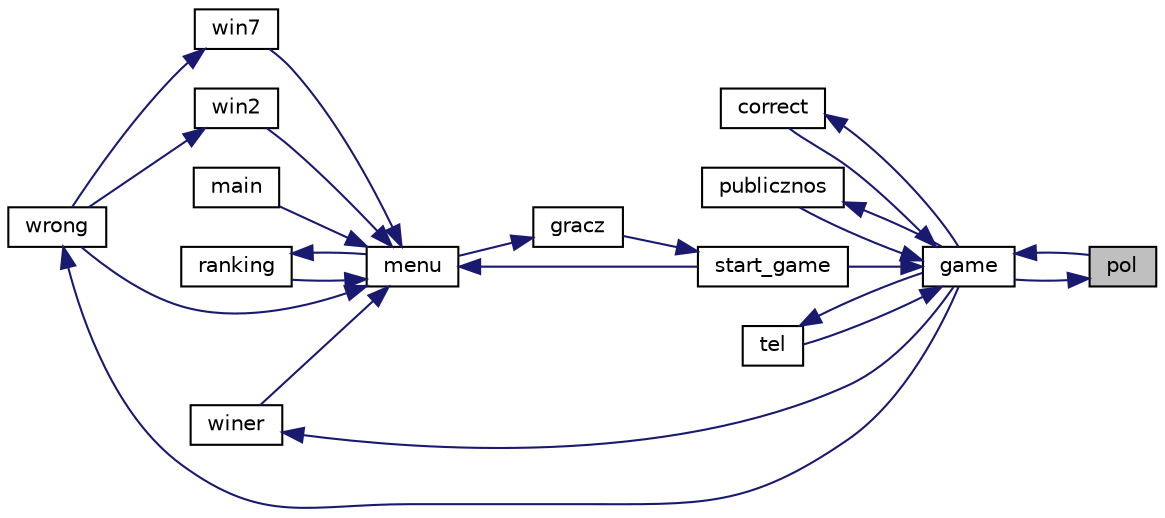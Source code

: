 digraph "pol"
{
 // LATEX_PDF_SIZE
  edge [fontname="Helvetica",fontsize="10",labelfontname="Helvetica",labelfontsize="10"];
  node [fontname="Helvetica",fontsize="10",shape=record];
  rankdir="RL";
  Node1 [label="pol",height=0.2,width=0.4,color="black", fillcolor="grey75", style="filled", fontcolor="black",tooltip=" "];
  Node1 -> Node2 [dir="back",color="midnightblue",fontsize="10",style="solid"];
  Node2 [label="game",height=0.2,width=0.4,color="black", fillcolor="white", style="filled",URL="$game_8c.html#ae6f3e0c5f2a66bad97db25981946f20c",tooltip=" "];
  Node2 -> Node3 [dir="back",color="midnightblue",fontsize="10",style="solid"];
  Node3 [label="correct",height=0.2,width=0.4,color="black", fillcolor="white", style="filled",URL="$correct_8c.html#a4fb3997ed5206a0fe28ded69b32040c5",tooltip=" "];
  Node3 -> Node2 [dir="back",color="midnightblue",fontsize="10",style="solid"];
  Node2 -> Node1 [dir="back",color="midnightblue",fontsize="10",style="solid"];
  Node2 -> Node4 [dir="back",color="midnightblue",fontsize="10",style="solid"];
  Node4 [label="publicznos",height=0.2,width=0.4,color="black", fillcolor="white", style="filled",URL="$publicznosc_8c.html#ae92597c65e749f212bc1c68c699f9a0b",tooltip=" "];
  Node4 -> Node2 [dir="back",color="midnightblue",fontsize="10",style="solid"];
  Node2 -> Node5 [dir="back",color="midnightblue",fontsize="10",style="solid"];
  Node5 [label="start_game",height=0.2,width=0.4,color="black", fillcolor="white", style="filled",URL="$start__game_8c.html#a2c5aba8bbcfd6adc2e16a6f6f2958762",tooltip=" "];
  Node5 -> Node6 [dir="back",color="midnightblue",fontsize="10",style="solid"];
  Node6 [label="gracz",height=0.2,width=0.4,color="black", fillcolor="white", style="filled",URL="$gracz_8c.html#a0d270e3f528f07f8d721a46e023d2603",tooltip=" "];
  Node6 -> Node7 [dir="back",color="midnightblue",fontsize="10",style="solid"];
  Node7 [label="menu",height=0.2,width=0.4,color="black", fillcolor="white", style="filled",URL="$menu_8c.html#a9f51153fd12f415114d050c393c9cbfc",tooltip=" "];
  Node7 -> Node8 [dir="back",color="midnightblue",fontsize="10",style="solid"];
  Node8 [label="main",height=0.2,width=0.4,color="black", fillcolor="white", style="filled",URL="$main_8c.html#ae66f6b31b5ad750f1fe042a706a4e3d4",tooltip=" "];
  Node7 -> Node9 [dir="back",color="midnightblue",fontsize="10",style="solid"];
  Node9 [label="ranking",height=0.2,width=0.4,color="black", fillcolor="white", style="filled",URL="$ranking_8c.html#a0fc40ecefc58fe1d75cdeb3badd78c30",tooltip=" "];
  Node9 -> Node7 [dir="back",color="midnightblue",fontsize="10",style="solid"];
  Node7 -> Node5 [dir="back",color="midnightblue",fontsize="10",style="solid"];
  Node7 -> Node10 [dir="back",color="midnightblue",fontsize="10",style="solid"];
  Node10 [label="win2",height=0.2,width=0.4,color="black", fillcolor="white", style="filled",URL="$win2_8c.html#a026c13fe0f79ae32b4c90a3af1c3c381",tooltip=" "];
  Node10 -> Node11 [dir="back",color="midnightblue",fontsize="10",style="solid"];
  Node11 [label="wrong",height=0.2,width=0.4,color="black", fillcolor="white", style="filled",URL="$wrong_8c.html#a2d3b1cc9b7df0a06be6835ad4d0b39c7",tooltip=" "];
  Node11 -> Node2 [dir="back",color="midnightblue",fontsize="10",style="solid"];
  Node7 -> Node12 [dir="back",color="midnightblue",fontsize="10",style="solid"];
  Node12 [label="win7",height=0.2,width=0.4,color="black", fillcolor="white", style="filled",URL="$win7_8c.html#ab6b8e9eef89cc405f54e8842e0f84f99",tooltip=" "];
  Node12 -> Node11 [dir="back",color="midnightblue",fontsize="10",style="solid"];
  Node7 -> Node13 [dir="back",color="midnightblue",fontsize="10",style="solid"];
  Node13 [label="winer",height=0.2,width=0.4,color="black", fillcolor="white", style="filled",URL="$winer_8c.html#aa1caaf8e434a4d2be87c7fb52b078bff",tooltip=" "];
  Node13 -> Node2 [dir="back",color="midnightblue",fontsize="10",style="solid"];
  Node7 -> Node11 [dir="back",color="midnightblue",fontsize="10",style="solid"];
  Node2 -> Node14 [dir="back",color="midnightblue",fontsize="10",style="solid"];
  Node14 [label="tel",height=0.2,width=0.4,color="black", fillcolor="white", style="filled",URL="$telefon_8c.html#a7cf77971daeb4326c0410ea62165b55b",tooltip=" "];
  Node14 -> Node2 [dir="back",color="midnightblue",fontsize="10",style="solid"];
}
